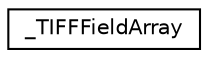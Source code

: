 digraph "Graphical Class Hierarchy"
{
  edge [fontname="Helvetica",fontsize="10",labelfontname="Helvetica",labelfontsize="10"];
  node [fontname="Helvetica",fontsize="10",shape=record];
  rankdir="LR";
  Node1 [label="_TIFFFieldArray",height=0.2,width=0.4,color="black", fillcolor="white", style="filled",URL="$struct___t_i_f_f_field_array.html"];
}
